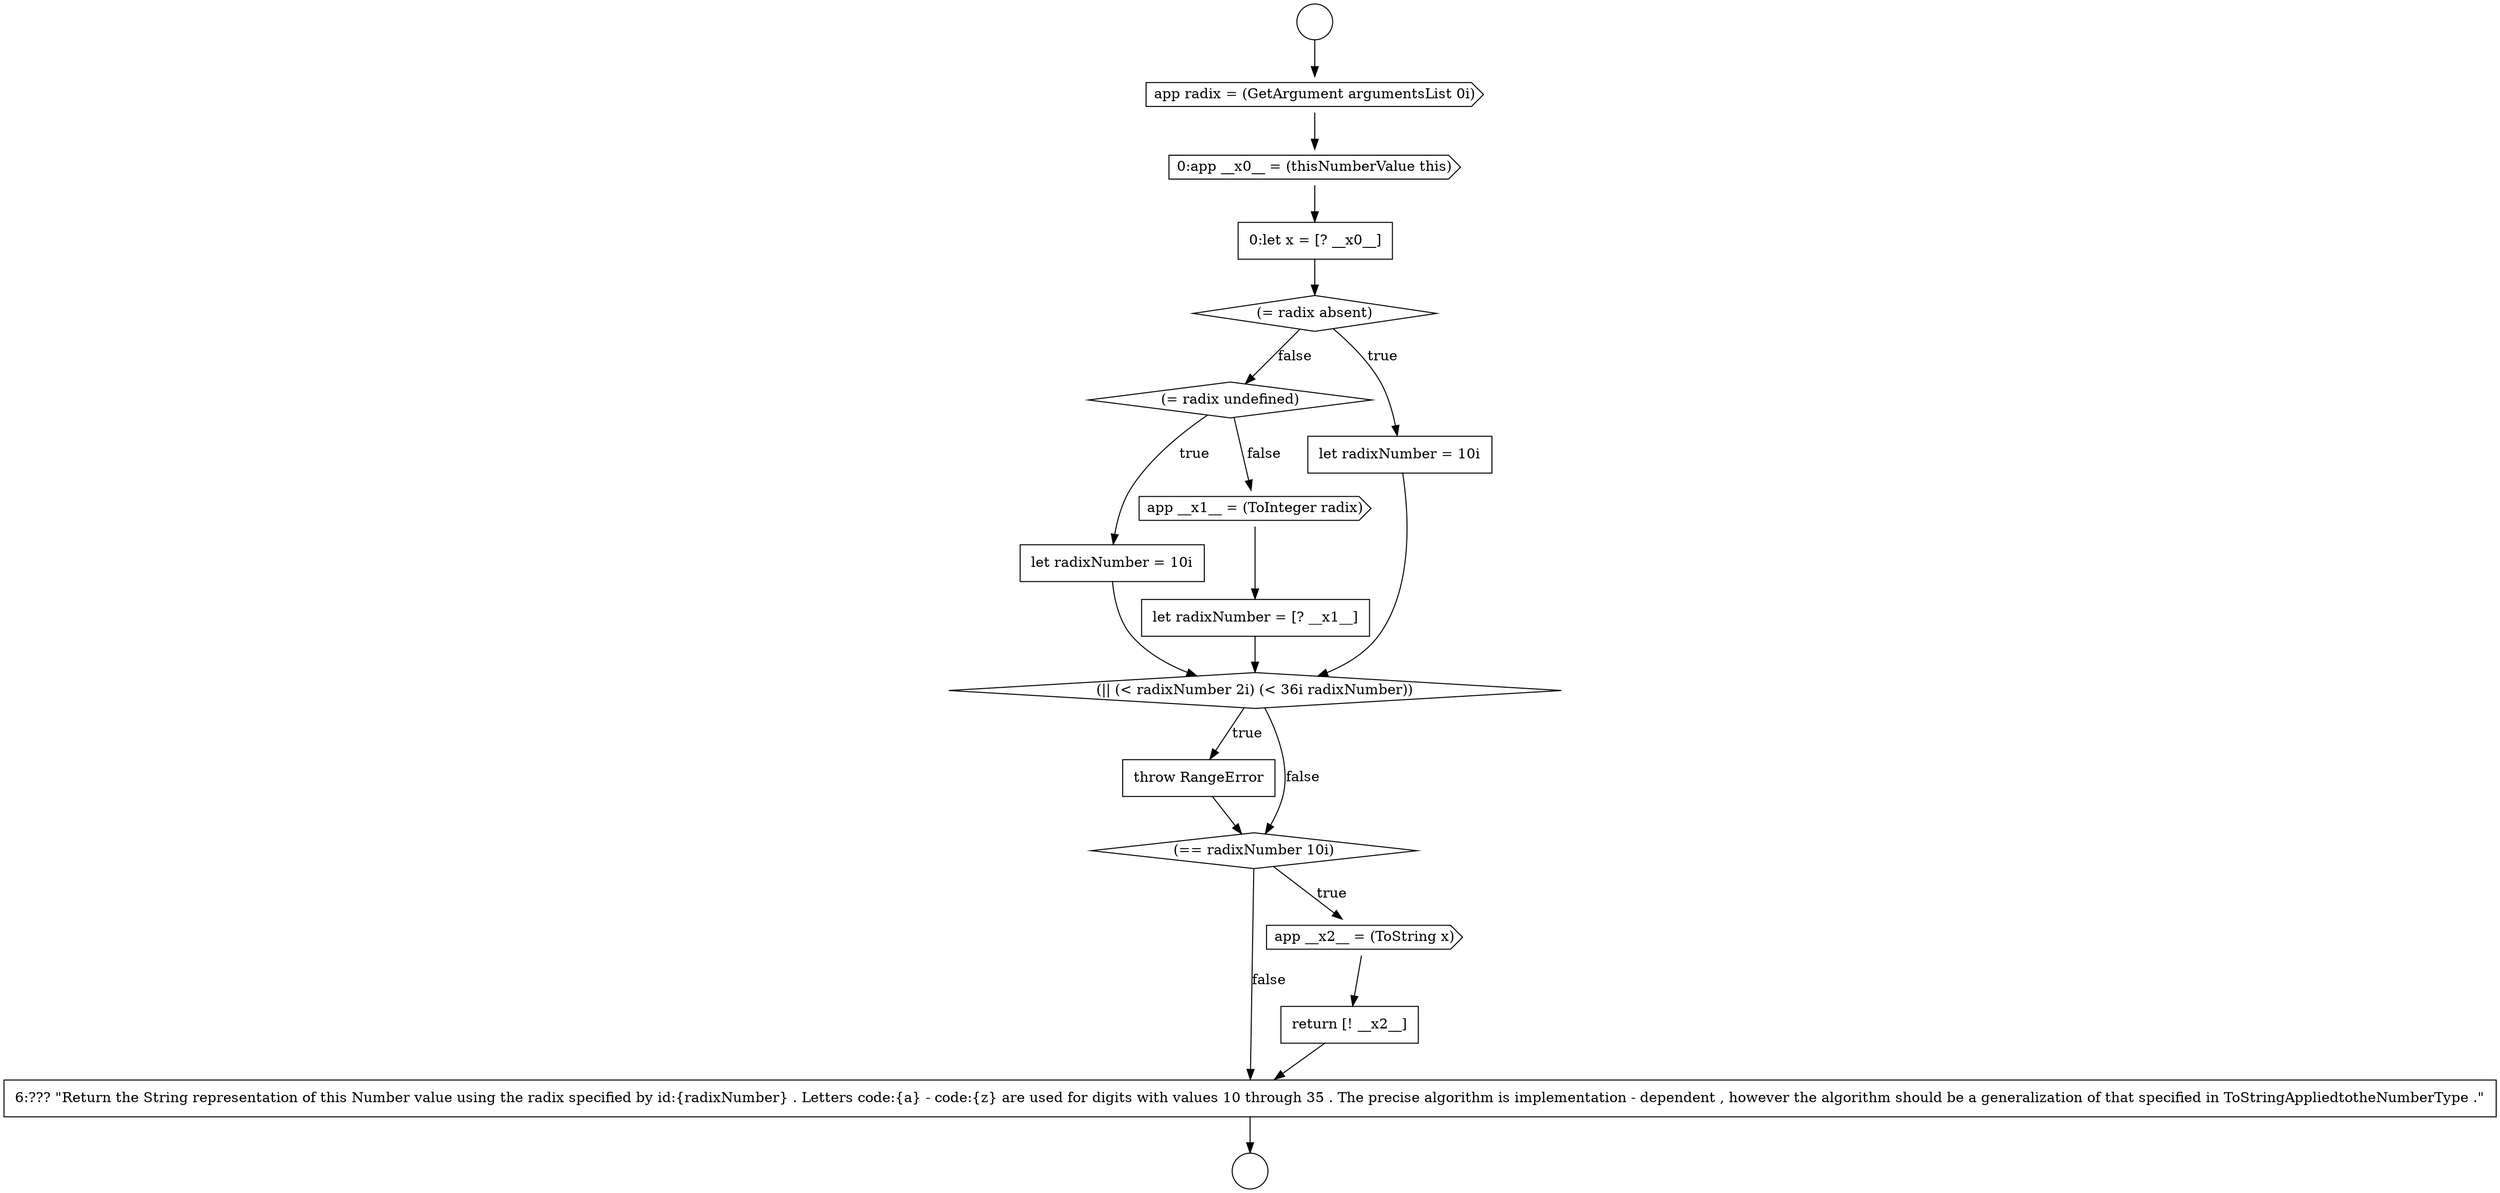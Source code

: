 digraph {
  node11688 [shape=none, margin=0, label=<<font color="black">
    <table border="0" cellborder="1" cellspacing="0" cellpadding="10">
      <tr><td align="left">throw RangeError</td></tr>
    </table>
  </font>> color="black" fillcolor="white" style=filled]
  node11684 [shape=none, margin=0, label=<<font color="black">
    <table border="0" cellborder="1" cellspacing="0" cellpadding="10">
      <tr><td align="left">let radixNumber = 10i</td></tr>
    </table>
  </font>> color="black" fillcolor="white" style=filled]
  node11683 [shape=diamond, label=<<font color="black">(= radix undefined)</font>> color="black" fillcolor="white" style=filled]
  node11692 [shape=none, margin=0, label=<<font color="black">
    <table border="0" cellborder="1" cellspacing="0" cellpadding="10">
      <tr><td align="left">6:??? &quot;Return the String representation of this Number value using the radix specified by id:{radixNumber} . Letters code:{a} - code:{z} are used for digits with values 10 through 35 . The precise algorithm is implementation - dependent , however the algorithm should be a generalization of that specified in ToStringAppliedtotheNumberType .&quot;</td></tr>
    </table>
  </font>> color="black" fillcolor="white" style=filled]
  node11682 [shape=none, margin=0, label=<<font color="black">
    <table border="0" cellborder="1" cellspacing="0" cellpadding="10">
      <tr><td align="left">let radixNumber = 10i</td></tr>
    </table>
  </font>> color="black" fillcolor="white" style=filled]
  node11678 [shape=cds, label=<<font color="black">app radix = (GetArgument argumentsList 0i)</font>> color="black" fillcolor="white" style=filled]
  node11686 [shape=none, margin=0, label=<<font color="black">
    <table border="0" cellborder="1" cellspacing="0" cellpadding="10">
      <tr><td align="left">let radixNumber = [? __x1__]</td></tr>
    </table>
  </font>> color="black" fillcolor="white" style=filled]
  node11681 [shape=diamond, label=<<font color="black">(= radix absent)</font>> color="black" fillcolor="white" style=filled]
  node11685 [shape=cds, label=<<font color="black">app __x1__ = (ToInteger radix)</font>> color="black" fillcolor="white" style=filled]
  node11676 [shape=circle label=" " color="black" fillcolor="white" style=filled]
  node11691 [shape=none, margin=0, label=<<font color="black">
    <table border="0" cellborder="1" cellspacing="0" cellpadding="10">
      <tr><td align="left">return [! __x2__]</td></tr>
    </table>
  </font>> color="black" fillcolor="white" style=filled]
  node11677 [shape=circle label=" " color="black" fillcolor="white" style=filled]
  node11687 [shape=diamond, label=<<font color="black">(|| (&lt; radixNumber 2i) (&lt; 36i radixNumber))</font>> color="black" fillcolor="white" style=filled]
  node11689 [shape=diamond, label=<<font color="black">(== radixNumber 10i)</font>> color="black" fillcolor="white" style=filled]
  node11679 [shape=cds, label=<<font color="black">0:app __x0__ = (thisNumberValue this)</font>> color="black" fillcolor="white" style=filled]
  node11690 [shape=cds, label=<<font color="black">app __x2__ = (ToString x)</font>> color="black" fillcolor="white" style=filled]
  node11680 [shape=none, margin=0, label=<<font color="black">
    <table border="0" cellborder="1" cellspacing="0" cellpadding="10">
      <tr><td align="left">0:let x = [? __x0__]</td></tr>
    </table>
  </font>> color="black" fillcolor="white" style=filled]
  node11692 -> node11677 [ color="black"]
  node11685 -> node11686 [ color="black"]
  node11691 -> node11692 [ color="black"]
  node11683 -> node11684 [label=<<font color="black">true</font>> color="black"]
  node11683 -> node11685 [label=<<font color="black">false</font>> color="black"]
  node11678 -> node11679 [ color="black"]
  node11682 -> node11687 [ color="black"]
  node11680 -> node11681 [ color="black"]
  node11679 -> node11680 [ color="black"]
  node11689 -> node11690 [label=<<font color="black">true</font>> color="black"]
  node11689 -> node11692 [label=<<font color="black">false</font>> color="black"]
  node11676 -> node11678 [ color="black"]
  node11690 -> node11691 [ color="black"]
  node11687 -> node11688 [label=<<font color="black">true</font>> color="black"]
  node11687 -> node11689 [label=<<font color="black">false</font>> color="black"]
  node11686 -> node11687 [ color="black"]
  node11681 -> node11682 [label=<<font color="black">true</font>> color="black"]
  node11681 -> node11683 [label=<<font color="black">false</font>> color="black"]
  node11684 -> node11687 [ color="black"]
  node11688 -> node11689 [ color="black"]
}
